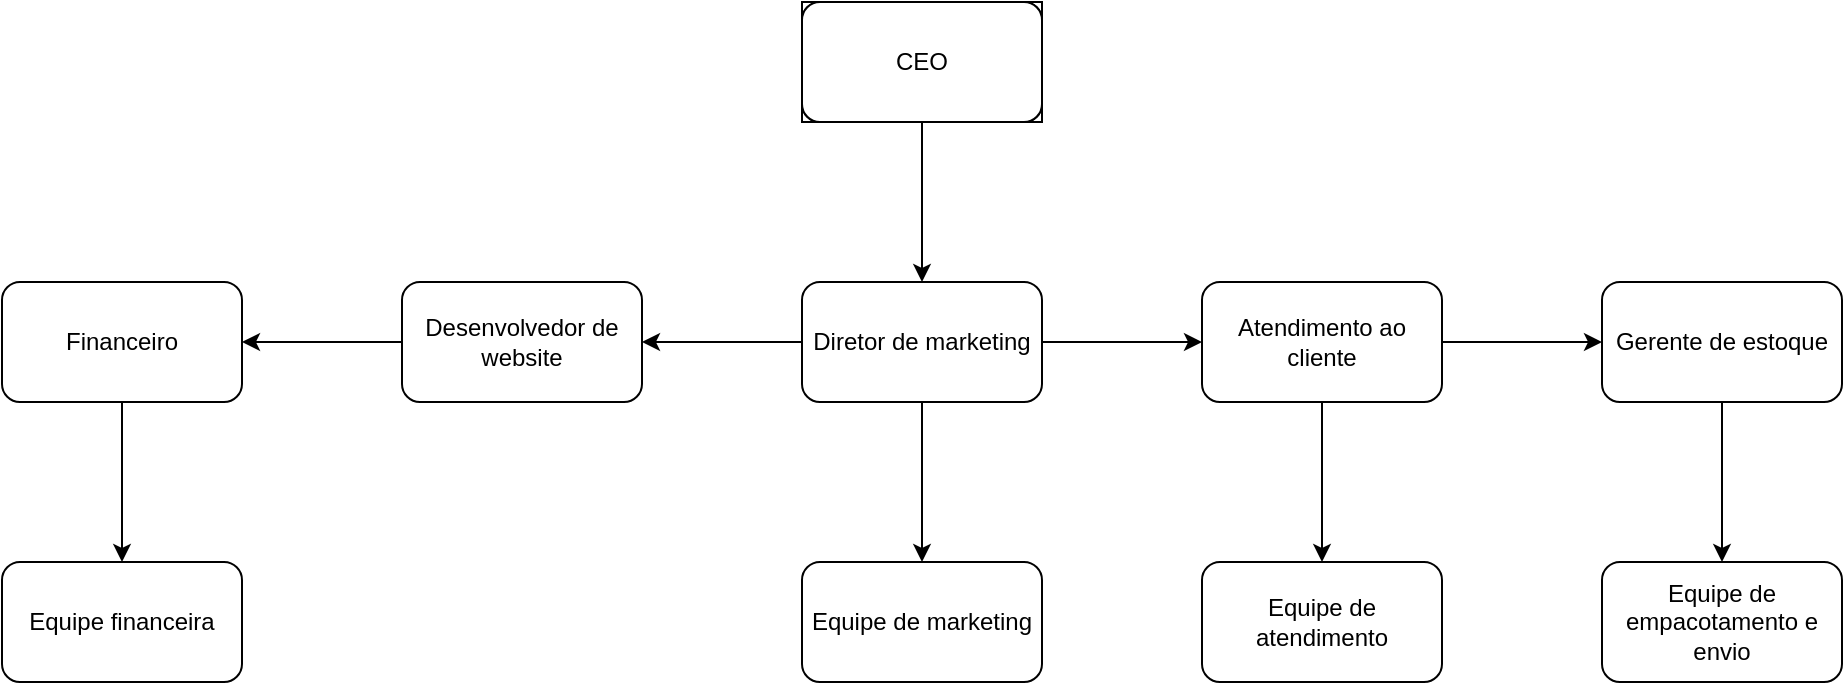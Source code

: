 <mxfile version="21.6.9" type="github">
  <diagram name="Page-1" id="2A2KY8i0PtstEdzV2PfX">
    <mxGraphModel dx="1644" dy="464" grid="1" gridSize="10" guides="1" tooltips="1" connect="1" arrows="1" fold="1" page="1" pageScale="1" pageWidth="850" pageHeight="1100" math="0" shadow="0">
      <root>
        <mxCell id="0" />
        <mxCell id="1" parent="0" />
        <mxCell id="BX7DSlsyn5vRUH4OmRLT-1" value="" style="rounded=1;whiteSpace=wrap;html=1;" vertex="1" parent="1">
          <mxGeometry x="350" y="210" width="120" height="60" as="geometry" />
        </mxCell>
        <mxCell id="BX7DSlsyn5vRUH4OmRLT-2" value="" style="rounded=0;whiteSpace=wrap;html=1;" vertex="1" parent="1">
          <mxGeometry x="350" y="210" width="120" height="60" as="geometry" />
        </mxCell>
        <mxCell id="BX7DSlsyn5vRUH4OmRLT-3" value="" style="rounded=1;whiteSpace=wrap;html=1;" vertex="1" parent="1">
          <mxGeometry x="350" y="210" width="120" height="60" as="geometry" />
        </mxCell>
        <mxCell id="BX7DSlsyn5vRUH4OmRLT-8" value="" style="edgeStyle=orthogonalEdgeStyle;rounded=0;orthogonalLoop=1;jettySize=auto;html=1;" edge="1" parent="1" source="BX7DSlsyn5vRUH4OmRLT-6" target="BX7DSlsyn5vRUH4OmRLT-7">
          <mxGeometry relative="1" as="geometry" />
        </mxCell>
        <mxCell id="BX7DSlsyn5vRUH4OmRLT-6" value="CEO" style="rounded=1;whiteSpace=wrap;html=1;" vertex="1" parent="1">
          <mxGeometry x="350" y="210" width="120" height="60" as="geometry" />
        </mxCell>
        <mxCell id="BX7DSlsyn5vRUH4OmRLT-10" value="" style="edgeStyle=orthogonalEdgeStyle;rounded=0;orthogonalLoop=1;jettySize=auto;html=1;" edge="1" parent="1" source="BX7DSlsyn5vRUH4OmRLT-7" target="BX7DSlsyn5vRUH4OmRLT-9">
          <mxGeometry relative="1" as="geometry" />
        </mxCell>
        <mxCell id="BX7DSlsyn5vRUH4OmRLT-12" value="" style="edgeStyle=orthogonalEdgeStyle;rounded=0;orthogonalLoop=1;jettySize=auto;html=1;" edge="1" parent="1" source="BX7DSlsyn5vRUH4OmRLT-7" target="BX7DSlsyn5vRUH4OmRLT-11">
          <mxGeometry relative="1" as="geometry" />
        </mxCell>
        <mxCell id="BX7DSlsyn5vRUH4OmRLT-14" value="" style="edgeStyle=orthogonalEdgeStyle;rounded=0;orthogonalLoop=1;jettySize=auto;html=1;" edge="1" parent="1" source="BX7DSlsyn5vRUH4OmRLT-7" target="BX7DSlsyn5vRUH4OmRLT-13">
          <mxGeometry relative="1" as="geometry" />
        </mxCell>
        <mxCell id="BX7DSlsyn5vRUH4OmRLT-7" value="Diretor de marketing" style="whiteSpace=wrap;html=1;rounded=1;" vertex="1" parent="1">
          <mxGeometry x="350" y="350" width="120" height="60" as="geometry" />
        </mxCell>
        <mxCell id="BX7DSlsyn5vRUH4OmRLT-9" value="Equipe de marketing" style="whiteSpace=wrap;html=1;rounded=1;" vertex="1" parent="1">
          <mxGeometry x="350" y="490" width="120" height="60" as="geometry" />
        </mxCell>
        <mxCell id="BX7DSlsyn5vRUH4OmRLT-22" value="" style="edgeStyle=orthogonalEdgeStyle;rounded=0;orthogonalLoop=1;jettySize=auto;html=1;" edge="1" parent="1" source="BX7DSlsyn5vRUH4OmRLT-11" target="BX7DSlsyn5vRUH4OmRLT-21">
          <mxGeometry relative="1" as="geometry" />
        </mxCell>
        <mxCell id="BX7DSlsyn5vRUH4OmRLT-11" value="Desenvolvedor de website" style="whiteSpace=wrap;html=1;rounded=1;" vertex="1" parent="1">
          <mxGeometry x="150" y="350" width="120" height="60" as="geometry" />
        </mxCell>
        <mxCell id="BX7DSlsyn5vRUH4OmRLT-16" value="" style="edgeStyle=orthogonalEdgeStyle;rounded=0;orthogonalLoop=1;jettySize=auto;html=1;" edge="1" parent="1" source="BX7DSlsyn5vRUH4OmRLT-13" target="BX7DSlsyn5vRUH4OmRLT-15">
          <mxGeometry relative="1" as="geometry" />
        </mxCell>
        <mxCell id="BX7DSlsyn5vRUH4OmRLT-18" value="" style="edgeStyle=orthogonalEdgeStyle;rounded=0;orthogonalLoop=1;jettySize=auto;html=1;" edge="1" parent="1" source="BX7DSlsyn5vRUH4OmRLT-13" target="BX7DSlsyn5vRUH4OmRLT-17">
          <mxGeometry relative="1" as="geometry" />
        </mxCell>
        <mxCell id="BX7DSlsyn5vRUH4OmRLT-13" value="Atendimento ao cliente" style="whiteSpace=wrap;html=1;rounded=1;" vertex="1" parent="1">
          <mxGeometry x="550" y="350" width="120" height="60" as="geometry" />
        </mxCell>
        <mxCell id="BX7DSlsyn5vRUH4OmRLT-15" value="Equipe de atendimento" style="whiteSpace=wrap;html=1;rounded=1;" vertex="1" parent="1">
          <mxGeometry x="550" y="490" width="120" height="60" as="geometry" />
        </mxCell>
        <mxCell id="BX7DSlsyn5vRUH4OmRLT-20" value="" style="edgeStyle=orthogonalEdgeStyle;rounded=0;orthogonalLoop=1;jettySize=auto;html=1;" edge="1" parent="1" source="BX7DSlsyn5vRUH4OmRLT-17" target="BX7DSlsyn5vRUH4OmRLT-19">
          <mxGeometry relative="1" as="geometry" />
        </mxCell>
        <mxCell id="BX7DSlsyn5vRUH4OmRLT-17" value="Gerente de estoque" style="whiteSpace=wrap;html=1;rounded=1;" vertex="1" parent="1">
          <mxGeometry x="750" y="350" width="120" height="60" as="geometry" />
        </mxCell>
        <mxCell id="BX7DSlsyn5vRUH4OmRLT-19" value="Equipe de empacotamento e envio" style="whiteSpace=wrap;html=1;rounded=1;" vertex="1" parent="1">
          <mxGeometry x="750" y="490" width="120" height="60" as="geometry" />
        </mxCell>
        <mxCell id="BX7DSlsyn5vRUH4OmRLT-24" value="" style="edgeStyle=orthogonalEdgeStyle;rounded=0;orthogonalLoop=1;jettySize=auto;html=1;" edge="1" parent="1" source="BX7DSlsyn5vRUH4OmRLT-21" target="BX7DSlsyn5vRUH4OmRLT-23">
          <mxGeometry relative="1" as="geometry" />
        </mxCell>
        <mxCell id="BX7DSlsyn5vRUH4OmRLT-21" value="Financeiro" style="whiteSpace=wrap;html=1;rounded=1;" vertex="1" parent="1">
          <mxGeometry x="-50" y="350" width="120" height="60" as="geometry" />
        </mxCell>
        <mxCell id="BX7DSlsyn5vRUH4OmRLT-23" value="Equipe financeira" style="whiteSpace=wrap;html=1;rounded=1;" vertex="1" parent="1">
          <mxGeometry x="-50" y="490" width="120" height="60" as="geometry" />
        </mxCell>
      </root>
    </mxGraphModel>
  </diagram>
</mxfile>
